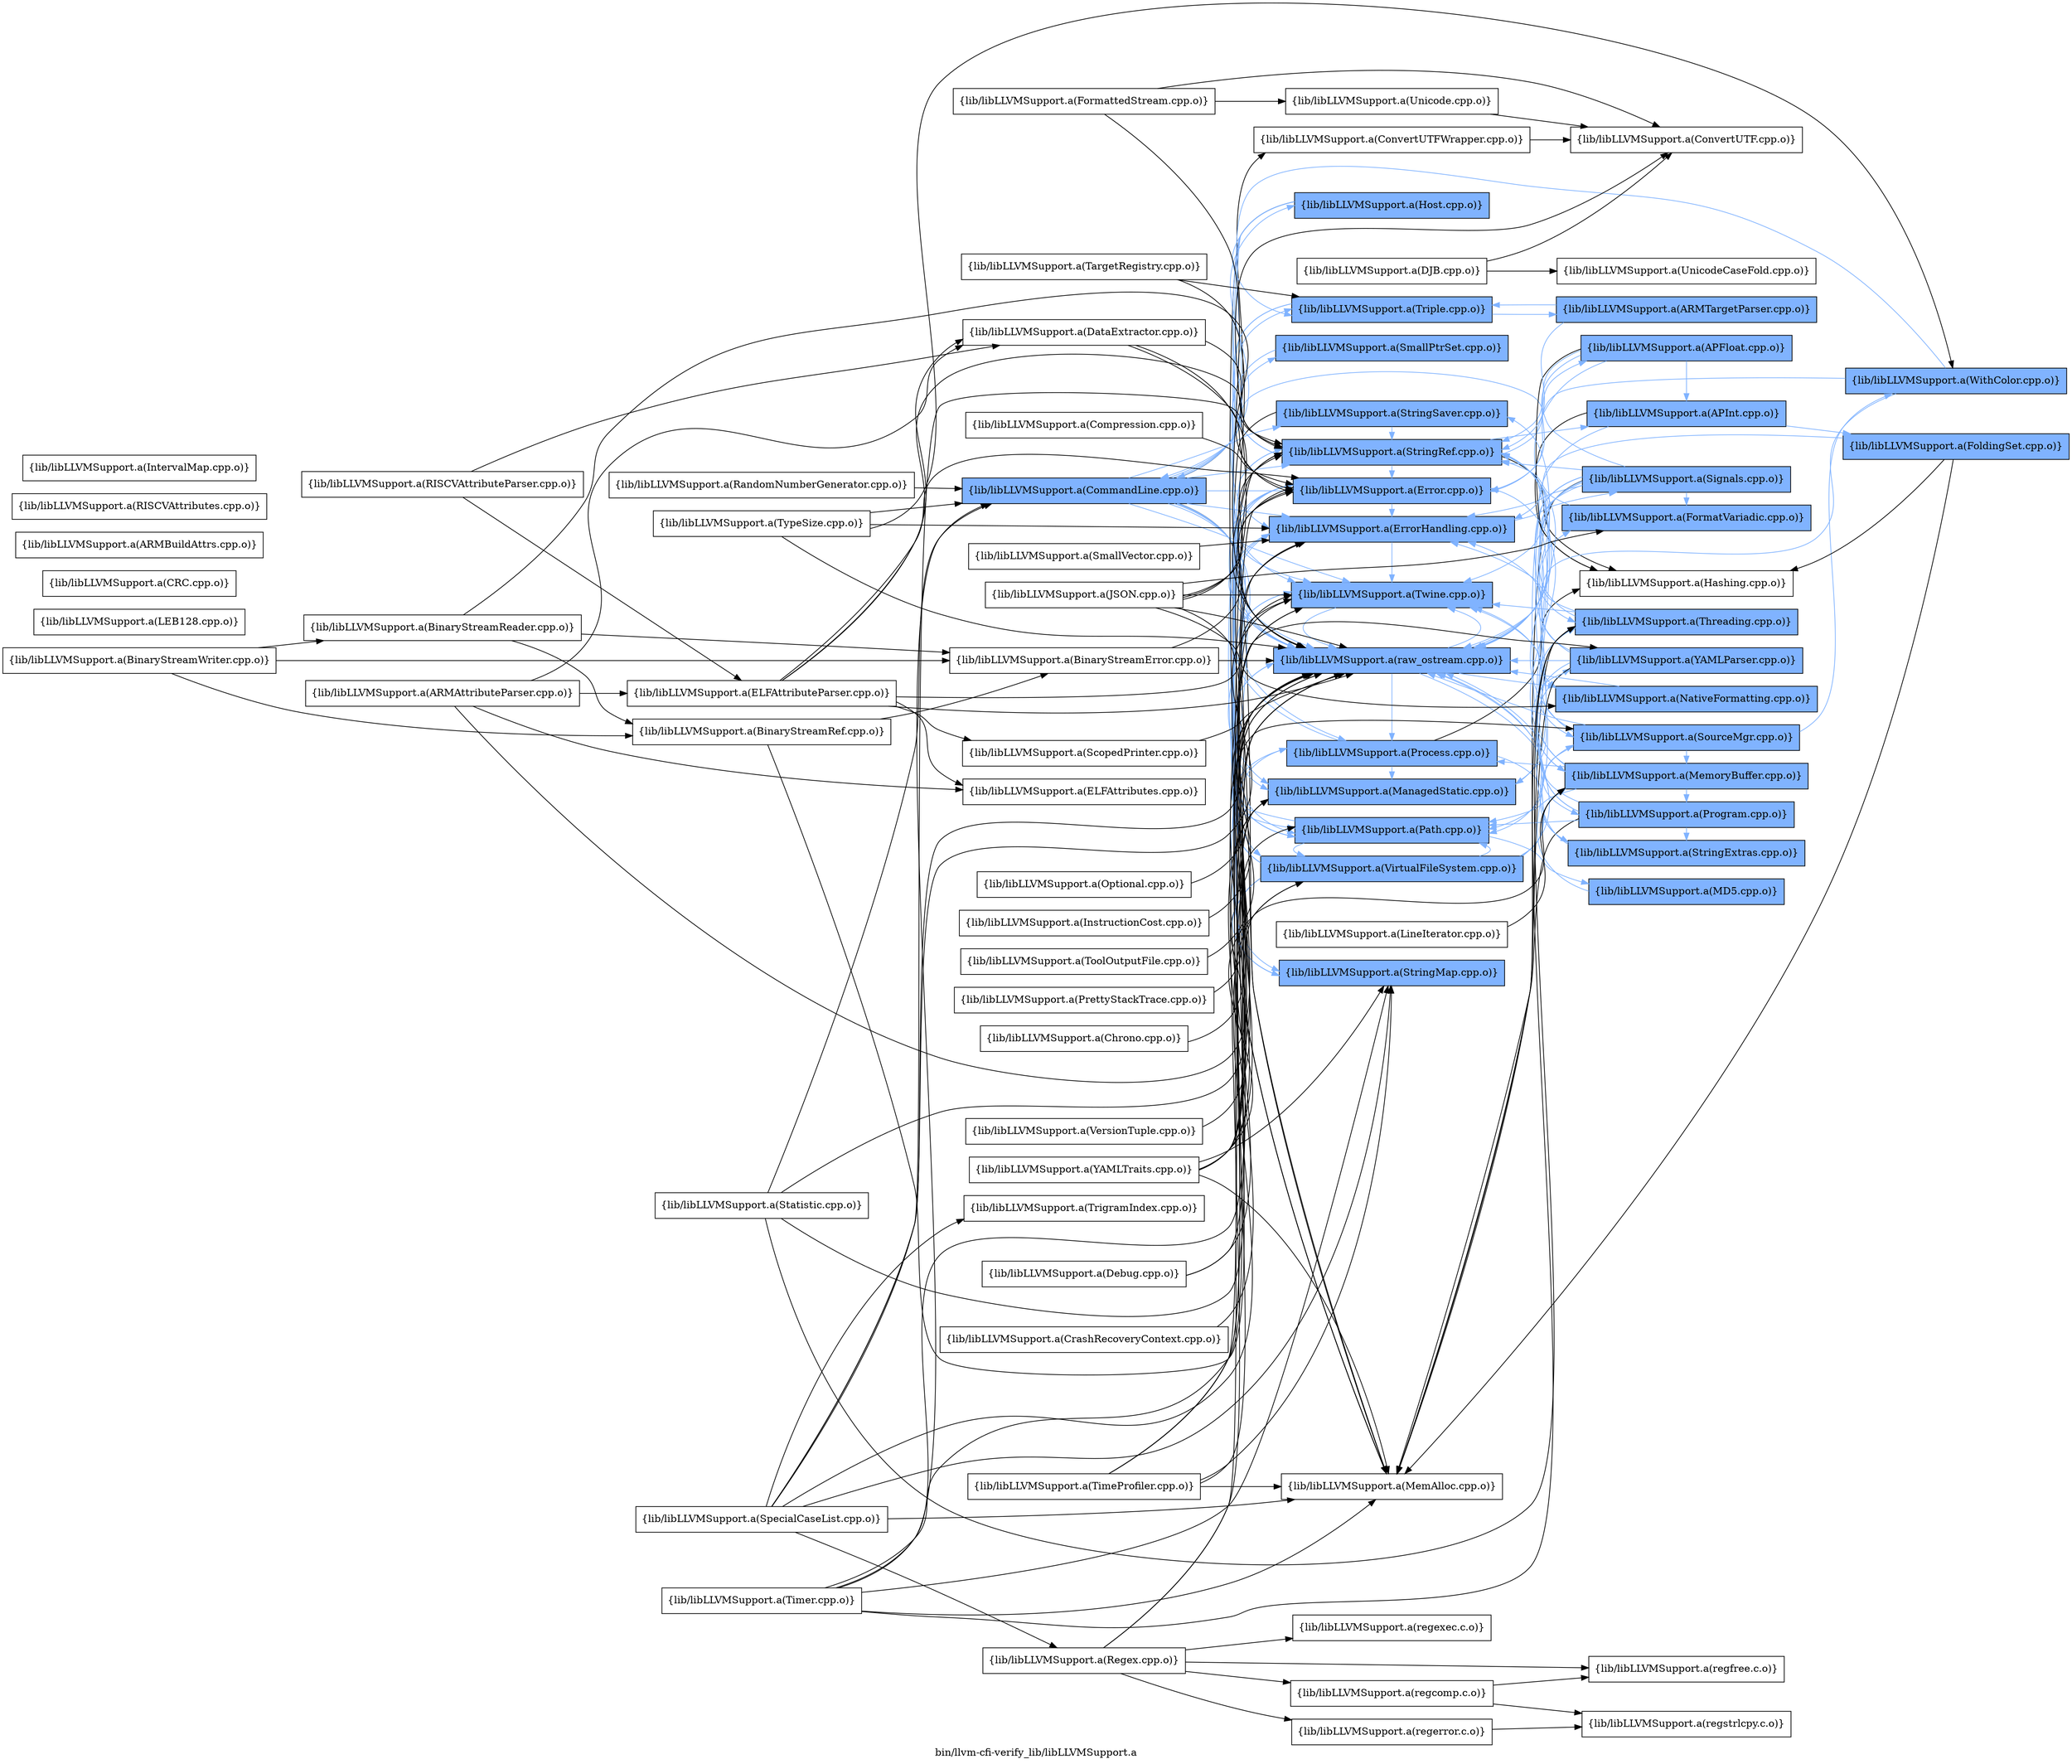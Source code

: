 digraph "bin/llvm-cfi-verify_lib/libLLVMSupport.a" {
	label="bin/llvm-cfi-verify_lib/libLLVMSupport.a";
	rankdir=LR;
	{ rank=same; Node0x5595463a0918;  }
	{ rank=same; Node0x55954638e6c8; Node0x55954638f938; Node0x55954638fc58; Node0x5595463929f8; Node0x55954638f118; Node0x55954638ef88; Node0x559546391558; Node0x559546391328; Node0x55954638f8e8; Node0x55954638e538; Node0x559546392548; Node0x559546391dc8; Node0x55954639f6f8; Node0x55954639a658; Node0x55954639b1e8; Node0x55954639b378;  }
	{ rank=same; Node0x55954638ed58; Node0x55954639d718; Node0x55954639ede8; Node0x5595463a1048; Node0x559546391aa8; Node0x55954638f078; Node0x55954638de58; Node0x5595463901f8; Node0x559546391af8; Node0x559546390fb8; Node0x559546391828; Node0x55954638de08; Node0x55954639c908; Node0x55954638e218; Node0x55954639c638;  }
	{ rank=same; Node0x5595463a0918;  }
	{ rank=same; Node0x55954638e6c8; Node0x55954638f938; Node0x55954638fc58; Node0x5595463929f8; Node0x55954638f118; Node0x55954638ef88; Node0x559546391558; Node0x559546391328; Node0x55954638f8e8; Node0x55954638e538; Node0x559546392548; Node0x559546391dc8; Node0x55954639f6f8; Node0x55954639a658; Node0x55954639b1e8; Node0x55954639b378;  }
	{ rank=same; Node0x55954638ed58; Node0x55954639d718; Node0x55954639ede8; Node0x5595463a1048; Node0x559546391aa8; Node0x55954638f078; Node0x55954638de58; Node0x5595463901f8; Node0x559546391af8; Node0x559546390fb8; Node0x559546391828; Node0x55954638de08; Node0x55954639c908; Node0x55954638e218; Node0x55954639c638;  }

	Node0x5595463a0918 [shape=record,shape=box,group=1,style=filled,fillcolor="0.600000 0.5 1",label="{lib/libLLVMSupport.a(CommandLine.cpp.o)}"];
	Node0x5595463a0918 -> Node0x55954638e6c8;
	Node0x5595463a0918 -> Node0x55954638f938[color="0.600000 0.5 1"];
	Node0x5595463a0918 -> Node0x55954638fc58[color="0.600000 0.5 1"];
	Node0x5595463a0918 -> Node0x5595463929f8[color="0.600000 0.5 1"];
	Node0x5595463a0918 -> Node0x55954638f118;
	Node0x5595463a0918 -> Node0x55954638ef88[color="0.600000 0.5 1"];
	Node0x5595463a0918 -> Node0x559546391558[color="0.600000 0.5 1"];
	Node0x5595463a0918 -> Node0x559546391328[color="0.600000 0.5 1"];
	Node0x5595463a0918 -> Node0x55954638f8e8[color="0.600000 0.5 1"];
	Node0x5595463a0918 -> Node0x55954638e538[color="0.600000 0.5 1"];
	Node0x5595463a0918 -> Node0x559546392548[color="0.600000 0.5 1"];
	Node0x5595463a0918 -> Node0x559546391dc8[color="0.600000 0.5 1"];
	Node0x5595463a0918 -> Node0x55954639f6f8[color="0.600000 0.5 1"];
	Node0x5595463a0918 -> Node0x55954639a658[color="0.600000 0.5 1"];
	Node0x5595463a0918 -> Node0x55954639b1e8[color="0.600000 0.5 1"];
	Node0x5595463a0918 -> Node0x55954639b378[color="0.600000 0.5 1"];
	Node0x55954638f938 [shape=record,shape=box,group=1,style=filled,fillcolor="0.600000 0.5 1",label="{lib/libLLVMSupport.a(Error.cpp.o)}"];
	Node0x55954638f938 -> Node0x55954638fc58[color="0.600000 0.5 1"];
	Node0x55954638f938 -> Node0x5595463929f8[color="0.600000 0.5 1"];
	Node0x55954638f938 -> Node0x559546392548[color="0.600000 0.5 1"];
	Node0x55954638f938 -> Node0x55954639f6f8[color="0.600000 0.5 1"];
	Node0x559546391828 [shape=record,shape=box,group=1,style=filled,fillcolor="0.600000 0.5 1",label="{lib/libLLVMSupport.a(FormatVariadic.cpp.o)}"];
	Node0x559546391828 -> Node0x55954638f8e8[color="0.600000 0.5 1"];
	Node0x55954638f118 [shape=record,shape=box,group=0,label="{lib/libLLVMSupport.a(MemAlloc.cpp.o)}"];
	Node0x5595463901f8 [shape=record,shape=box,group=1,style=filled,fillcolor="0.600000 0.5 1",label="{lib/libLLVMSupport.a(MemoryBuffer.cpp.o)}"];
	Node0x5595463901f8 -> Node0x55954638f938[color="0.600000 0.5 1"];
	Node0x5595463901f8 -> Node0x559546392548[color="0.600000 0.5 1"];
	Node0x5595463901f8 -> Node0x55954639b1e8[color="0.600000 0.5 1"];
	Node0x5595463901f8 -> Node0x55954639b378[color="0.600000 0.5 1"];
	Node0x5595463901f8 -> Node0x55954639c908[color="0.600000 0.5 1"];
	Node0x55954638de08 [shape=record,shape=box,group=1,style=filled,fillcolor="0.600000 0.5 1",label="{lib/libLLVMSupport.a(NativeFormatting.cpp.o)}"];
	Node0x55954638de08 -> Node0x55954639f6f8[color="0.600000 0.5 1"];
	Node0x559546392458 [shape=record,shape=box,group=0,label="{lib/libLLVMSupport.a(SpecialCaseList.cpp.o)}"];
	Node0x559546392458 -> Node0x55954638fc58;
	Node0x559546392458 -> Node0x55954638f118;
	Node0x559546392458 -> Node0x559546390d38;
	Node0x559546392458 -> Node0x559546391558;
	Node0x559546392458 -> Node0x55954638f8e8;
	Node0x559546392458 -> Node0x55954638e998;
	Node0x559546392458 -> Node0x559546392548;
	Node0x559546392458 -> Node0x559546391dc8;
	Node0x55954638f8e8 [shape=record,shape=box,group=1,style=filled,fillcolor="0.600000 0.5 1",label="{lib/libLLVMSupport.a(StringRef.cpp.o)}"];
	Node0x55954638f8e8 -> Node0x5595463a1048[color="0.600000 0.5 1"];
	Node0x55954638f8e8 -> Node0x55954638f938[color="0.600000 0.5 1"];
	Node0x55954638f8e8 -> Node0x559546391aa8;
	Node0x55954638f8e8 -> Node0x55954638f078[color="0.600000 0.5 1"];
	Node0x559546391dc8 [shape=record,shape=box,group=1,style=filled,fillcolor="0.600000 0.5 1",label="{lib/libLLVMSupport.a(VirtualFileSystem.cpp.o)}"];
	Node0x559546391dc8 -> Node0x55954638f938[color="0.600000 0.5 1"];
	Node0x559546391dc8 -> Node0x55954638f118;
	Node0x559546391dc8 -> Node0x5595463901f8[color="0.600000 0.5 1"];
	Node0x559546391dc8 -> Node0x559546391af8[color="0.600000 0.5 1"];
	Node0x559546391dc8 -> Node0x559546391558[color="0.600000 0.5 1"];
	Node0x559546391dc8 -> Node0x55954638f8e8[color="0.600000 0.5 1"];
	Node0x559546391dc8 -> Node0x559546392548[color="0.600000 0.5 1"];
	Node0x559546391dc8 -> Node0x559546390fb8[color="0.600000 0.5 1"];
	Node0x559546391dc8 -> Node0x55954639f6f8[color="0.600000 0.5 1"];
	Node0x559546391dc8 -> Node0x55954639b1e8[color="0.600000 0.5 1"];
	Node0x55954639f6f8 [shape=record,shape=box,group=1,style=filled,fillcolor="0.600000 0.5 1",label="{lib/libLLVMSupport.a(raw_ostream.cpp.o)}"];
	Node0x55954639f6f8 -> Node0x55954638f938[color="0.600000 0.5 1"];
	Node0x55954639f6f8 -> Node0x55954638fc58[color="0.600000 0.5 1"];
	Node0x55954639f6f8 -> Node0x559546391828[color="0.600000 0.5 1"];
	Node0x55954639f6f8 -> Node0x55954638de08[color="0.600000 0.5 1"];
	Node0x55954639f6f8 -> Node0x559546392548[color="0.600000 0.5 1"];
	Node0x55954639f6f8 -> Node0x55954639b1e8[color="0.600000 0.5 1"];
	Node0x55954639f6f8 -> Node0x55954639b378[color="0.600000 0.5 1"];
	Node0x55954639f6f8 -> Node0x55954639c908[color="0.600000 0.5 1"];
	Node0x5595463a1048 [shape=record,shape=box,group=1,style=filled,fillcolor="0.600000 0.5 1",label="{lib/libLLVMSupport.a(APInt.cpp.o)}"];
	Node0x5595463a1048 -> Node0x559546390ba8[color="0.600000 0.5 1"];
	Node0x5595463a1048 -> Node0x559546391aa8;
	Node0x5595463a1048 -> Node0x55954639f6f8[color="0.600000 0.5 1"];
	Node0x55954638fc58 [shape=record,shape=box,group=1,style=filled,fillcolor="0.600000 0.5 1",label="{lib/libLLVMSupport.a(ErrorHandling.cpp.o)}"];
	Node0x55954638fc58 -> Node0x559546392548[color="0.600000 0.5 1"];
	Node0x55954638fc58 -> Node0x55954639f6f8[color="0.600000 0.5 1"];
	Node0x55954638fc58 -> Node0x55954639d718[color="0.600000 0.5 1"];
	Node0x559546392548 [shape=record,shape=box,group=1,style=filled,fillcolor="0.600000 0.5 1",label="{lib/libLLVMSupport.a(Twine.cpp.o)}"];
	Node0x559546392548 -> Node0x55954639f6f8[color="0.600000 0.5 1"];
	Node0x55954638e538 [shape=record,shape=box,group=1,style=filled,fillcolor="0.600000 0.5 1",label="{lib/libLLVMSupport.a(Triple.cpp.o)}"];
	Node0x55954638e538 -> Node0x55954638f8e8[color="0.600000 0.5 1"];
	Node0x55954638e538 -> Node0x55954638de58[color="0.600000 0.5 1"];
	Node0x55954638e538 -> Node0x559546392548[color="0.600000 0.5 1"];
	Node0x55954639e7f8 [shape=record,shape=box,group=0,label="{lib/libLLVMSupport.a(TargetRegistry.cpp.o)}"];
	Node0x55954639e7f8 -> Node0x55954638e538;
	Node0x55954639e7f8 -> Node0x55954639f6f8;
	Node0x55954638ef88 [shape=record,shape=box,group=1,style=filled,fillcolor="0.600000 0.5 1",label="{lib/libLLVMSupport.a(SmallPtrSet.cpp.o)}"];
	Node0x55954638ef88 -> Node0x55954638fc58[color="0.600000 0.5 1"];
	Node0x559546391558 [shape=record,shape=box,group=1,style=filled,fillcolor="0.600000 0.5 1",label="{lib/libLLVMSupport.a(StringMap.cpp.o)}"];
	Node0x559546391558 -> Node0x55954638fc58[color="0.600000 0.5 1"];
	Node0x55954638e218 [shape=record,shape=box,group=1,style=filled,fillcolor="0.600000 0.5 1",label="{lib/libLLVMSupport.a(MD5.cpp.o)}"];
	Node0x55954638e218 -> Node0x55954639f6f8[color="0.600000 0.5 1"];
	Node0x559546391af8 [shape=record,shape=box,group=1,style=filled,fillcolor="0.600000 0.5 1",label="{lib/libLLVMSupport.a(SourceMgr.cpp.o)}"];
	Node0x559546391af8 -> Node0x5595463901f8[color="0.600000 0.5 1"];
	Node0x559546391af8 -> Node0x55954638f8e8[color="0.600000 0.5 1"];
	Node0x559546391af8 -> Node0x559546392548[color="0.600000 0.5 1"];
	Node0x559546391af8 -> Node0x559546391788[color="0.600000 0.5 1"];
	Node0x559546391af8 -> Node0x55954639f6f8[color="0.600000 0.5 1"];
	Node0x559546391af8 -> Node0x55954639b1e8[color="0.600000 0.5 1"];
	Node0x55954639b1e8 [shape=record,shape=box,group=1,style=filled,fillcolor="0.600000 0.5 1",label="{lib/libLLVMSupport.a(Path.cpp.o)}"];
	Node0x55954639b1e8 -> Node0x55954638f938[color="0.600000 0.5 1"];
	Node0x55954639b1e8 -> Node0x55954638e218[color="0.600000 0.5 1"];
	Node0x55954639b1e8 -> Node0x55954638f8e8[color="0.600000 0.5 1"];
	Node0x55954639b1e8 -> Node0x559546392548[color="0.600000 0.5 1"];
	Node0x55954639b1e8 -> Node0x559546391dc8[color="0.600000 0.5 1"];
	Node0x55954639b1e8 -> Node0x55954639b378[color="0.600000 0.5 1"];
	Node0x55954639d718 [shape=record,shape=box,group=1,style=filled,fillcolor="0.600000 0.5 1",label="{lib/libLLVMSupport.a(Signals.cpp.o)}"];
	Node0x55954639d718 -> Node0x5595463a0918[color="0.600000 0.5 1"];
	Node0x55954639d718 -> Node0x55954638fc58[color="0.600000 0.5 1"];
	Node0x55954639d718 -> Node0x559546391828[color="0.600000 0.5 1"];
	Node0x55954639d718 -> Node0x5595463929f8[color="0.600000 0.5 1"];
	Node0x55954639d718 -> Node0x55954638f118;
	Node0x55954639d718 -> Node0x5595463901f8[color="0.600000 0.5 1"];
	Node0x55954639d718 -> Node0x55954638de08[color="0.600000 0.5 1"];
	Node0x55954639d718 -> Node0x55954638f8e8[color="0.600000 0.5 1"];
	Node0x55954639d718 -> Node0x559546392548[color="0.600000 0.5 1"];
	Node0x55954639d718 -> Node0x55954639f6f8[color="0.600000 0.5 1"];
	Node0x55954639d718 -> Node0x55954639b1e8[color="0.600000 0.5 1"];
	Node0x55954639d718 -> Node0x55954639ede8[color="0.600000 0.5 1"];
	Node0x559546391aa8 [shape=record,shape=box,group=0,label="{lib/libLLVMSupport.a(Hashing.cpp.o)}"];
	Node0x559546392728 [shape=record,shape=box,group=0,label="{lib/libLLVMSupport.a(LEB128.cpp.o)}"];
	Node0x55954638e448 [shape=record,shape=box,group=0,label="{lib/libLLVMSupport.a(CRC.cpp.o)}"];
	Node0x559546390ba8 [shape=record,shape=box,group=1,style=filled,fillcolor="0.600000 0.5 1",label="{lib/libLLVMSupport.a(FoldingSet.cpp.o)}"];
	Node0x559546390ba8 -> Node0x55954638fc58[color="0.600000 0.5 1"];
	Node0x559546390ba8 -> Node0x559546391aa8;
	Node0x559546390ba8 -> Node0x55954638f118;
	Node0x55954638e6c8 [shape=record,shape=box,group=0,label="{lib/libLLVMSupport.a(ConvertUTFWrapper.cpp.o)}"];
	Node0x55954638e6c8 -> Node0x55954638ed58;
	Node0x5595463929f8 [shape=record,shape=box,group=1,style=filled,fillcolor="0.600000 0.5 1",label="{lib/libLLVMSupport.a(ManagedStatic.cpp.o)}"];
	Node0x5595463929f8 -> Node0x55954639ede8[color="0.600000 0.5 1"];
	Node0x559546391328 [shape=record,shape=box,group=1,style=filled,fillcolor="0.600000 0.5 1",label="{lib/libLLVMSupport.a(StringSaver.cpp.o)}"];
	Node0x559546391328 -> Node0x55954638f118;
	Node0x559546391328 -> Node0x55954638f8e8[color="0.600000 0.5 1"];
	Node0x55954639a658 [shape=record,shape=box,group=1,style=filled,fillcolor="0.600000 0.5 1",label="{lib/libLLVMSupport.a(Host.cpp.o)}"];
	Node0x55954639a658 -> Node0x55954638f118;
	Node0x55954639a658 -> Node0x559546391558[color="0.600000 0.5 1"];
	Node0x55954639a658 -> Node0x55954638f8e8[color="0.600000 0.5 1"];
	Node0x55954639a658 -> Node0x55954638e538[color="0.600000 0.5 1"];
	Node0x55954639a658 -> Node0x55954639f6f8[color="0.600000 0.5 1"];
	Node0x55954639b378 [shape=record,shape=box,group=1,style=filled,fillcolor="0.600000 0.5 1",label="{lib/libLLVMSupport.a(Process.cpp.o)}"];
	Node0x55954639b378 -> Node0x55954638f938[color="0.600000 0.5 1"];
	Node0x55954639b378 -> Node0x559546391aa8;
	Node0x55954639b378 -> Node0x5595463929f8[color="0.600000 0.5 1"];
	Node0x55954639b378 -> Node0x55954639b1e8[color="0.600000 0.5 1"];
	Node0x55954639b378 -> Node0x55954639c638[color="0.600000 0.5 1"];
	Node0x55954639da38 [shape=record,shape=box,group=0,label="{lib/libLLVMSupport.a(Compression.cpp.o)}"];
	Node0x55954639da38 -> Node0x55954638f938;
	Node0x55954638ed58 [shape=record,shape=box,group=0,label="{lib/libLLVMSupport.a(ConvertUTF.cpp.o)}"];
	Node0x5595463906f8 [shape=record,shape=box,group=0,label="{lib/libLLVMSupport.a(Debug.cpp.o)}"];
	Node0x5595463906f8 -> Node0x5595463929f8;
	Node0x5595463906f8 -> Node0x55954639f6f8;
	Node0x55954639ede8 [shape=record,shape=box,group=1,style=filled,fillcolor="0.600000 0.5 1",label="{lib/libLLVMSupport.a(Threading.cpp.o)}"];
	Node0x55954639ede8 -> Node0x55954638fc58[color="0.600000 0.5 1"];
	Node0x55954639ede8 -> Node0x55954638f118;
	Node0x55954639ede8 -> Node0x55954638f8e8[color="0.600000 0.5 1"];
	Node0x55954639ede8 -> Node0x559546392548[color="0.600000 0.5 1"];
	Node0x55954639c908 [shape=record,shape=box,group=1,style=filled,fillcolor="0.600000 0.5 1",label="{lib/libLLVMSupport.a(Program.cpp.o)}"];
	Node0x55954639c908 -> Node0x55954638f118;
	Node0x55954639c908 -> Node0x559546391328[color="0.600000 0.5 1"];
	Node0x55954639c908 -> Node0x55954638f8e8[color="0.600000 0.5 1"];
	Node0x55954639c908 -> Node0x55954639f6f8[color="0.600000 0.5 1"];
	Node0x55954639c908 -> Node0x55954639b1e8[color="0.600000 0.5 1"];
	Node0x55954639c908 -> Node0x55954639c638[color="0.600000 0.5 1"];
	Node0x559546391e18 [shape=record,shape=box,group=0,label="{lib/libLLVMSupport.a(SmallVector.cpp.o)}"];
	Node0x559546391e18 -> Node0x55954638fc58;
	Node0x559546391788 [shape=record,shape=box,group=1,style=filled,fillcolor="0.600000 0.5 1",label="{lib/libLLVMSupport.a(WithColor.cpp.o)}"];
	Node0x559546391788 -> Node0x5595463a0918[color="0.600000 0.5 1"];
	Node0x559546391788 -> Node0x55954638f938[color="0.600000 0.5 1"];
	Node0x559546391788 -> Node0x55954639f6f8[color="0.600000 0.5 1"];
	Node0x559546390d38 [shape=record,shape=box,group=0,label="{lib/libLLVMSupport.a(Regex.cpp.o)}"];
	Node0x559546390d38 -> Node0x55954638f8e8;
	Node0x559546390d38 -> Node0x559546392548;
	Node0x559546390d38 -> Node0x55954639d538;
	Node0x559546390d38 -> Node0x55954639d998;
	Node0x559546390d38 -> Node0x55954639e078;
	Node0x559546390d38 -> Node0x55954639e8e8;
	Node0x55954638e998 [shape=record,shape=box,group=0,label="{lib/libLLVMSupport.a(TrigramIndex.cpp.o)}"];
	Node0x55954639d538 [shape=record,shape=box,group=0,label="{lib/libLLVMSupport.a(regcomp.c.o)}"];
	Node0x55954639d538 -> Node0x55954639e8e8;
	Node0x55954639d538 -> Node0x55954639f068;
	Node0x55954639d998 [shape=record,shape=box,group=0,label="{lib/libLLVMSupport.a(regerror.c.o)}"];
	Node0x55954639d998 -> Node0x55954639f068;
	Node0x55954639e078 [shape=record,shape=box,group=0,label="{lib/libLLVMSupport.a(regexec.c.o)}"];
	Node0x55954639e8e8 [shape=record,shape=box,group=0,label="{lib/libLLVMSupport.a(regfree.c.o)}"];
	Node0x55954638f078 [shape=record,shape=box,group=1,style=filled,fillcolor="0.600000 0.5 1",label="{lib/libLLVMSupport.a(APFloat.cpp.o)}"];
	Node0x55954638f078 -> Node0x5595463a1048[color="0.600000 0.5 1"];
	Node0x55954638f078 -> Node0x55954638f938[color="0.600000 0.5 1"];
	Node0x55954638f078 -> Node0x559546391aa8;
	Node0x55954638f078 -> Node0x55954638f8e8[color="0.600000 0.5 1"];
	Node0x55954638f078 -> Node0x55954639f6f8[color="0.600000 0.5 1"];
	Node0x55954638de58 [shape=record,shape=box,group=1,style=filled,fillcolor="0.600000 0.5 1",label="{lib/libLLVMSupport.a(ARMTargetParser.cpp.o)}"];
	Node0x55954638de58 -> Node0x55954638f8e8[color="0.600000 0.5 1"];
	Node0x55954638de58 -> Node0x55954638e538[color="0.600000 0.5 1"];
	Node0x559546390fb8 [shape=record,shape=box,group=1,style=filled,fillcolor="0.600000 0.5 1",label="{lib/libLLVMSupport.a(YAMLParser.cpp.o)}"];
	Node0x559546390fb8 -> Node0x55954638fc58[color="0.600000 0.5 1"];
	Node0x559546390fb8 -> Node0x55954638f118;
	Node0x559546390fb8 -> Node0x5595463901f8[color="0.600000 0.5 1"];
	Node0x559546390fb8 -> Node0x559546391af8[color="0.600000 0.5 1"];
	Node0x559546390fb8 -> Node0x55954638f8e8[color="0.600000 0.5 1"];
	Node0x559546390fb8 -> Node0x55954639f6f8[color="0.600000 0.5 1"];
	Node0x5595463908d8 [shape=record,shape=box,group=0,label="{lib/libLLVMSupport.a(Unicode.cpp.o)}"];
	Node0x5595463908d8 -> Node0x55954638ed58;
	Node0x55954639f068 [shape=record,shape=box,group=0,label="{lib/libLLVMSupport.a(regstrlcpy.c.o)}"];
	Node0x55954639c638 [shape=record,shape=box,group=1,style=filled,fillcolor="0.600000 0.5 1",label="{lib/libLLVMSupport.a(StringExtras.cpp.o)}"];
	Node0x55954639c638 -> Node0x55954638f8e8[color="0.600000 0.5 1"];
	Node0x55954639c638 -> Node0x55954639f6f8[color="0.600000 0.5 1"];
	Node0x55954639c098 [shape=record,shape=box,group=0,label="{lib/libLLVMSupport.a(CrashRecoveryContext.cpp.o)}"];
	Node0x55954639c098 -> Node0x5595463929f8;
	Node0x55954638e808 [shape=record,shape=box,group=0,label="{lib/libLLVMSupport.a(DataExtractor.cpp.o)}"];
	Node0x55954638e808 -> Node0x55954638f938;
	Node0x55954638e808 -> Node0x55954638f8e8;
	Node0x55954638e808 -> Node0x55954639f6f8;
	Node0x5595463a0788 [shape=record,shape=box,group=0,label="{lib/libLLVMSupport.a(ARMBuildAttrs.cpp.o)}"];
	Node0x55954639ed48 [shape=record,shape=box,group=0,label="{lib/libLLVMSupport.a(ELFAttributeParser.cpp.o)}"];
	Node0x55954639ed48 -> Node0x55954638f938;
	Node0x55954639ed48 -> Node0x55954638f8e8;
	Node0x55954639ed48 -> Node0x559546392548;
	Node0x55954639ed48 -> Node0x55954639f6f8;
	Node0x55954639ed48 -> Node0x55954638e808;
	Node0x55954639ed48 -> Node0x55954639ce08;
	Node0x55954639ed48 -> Node0x55954639d588;
	Node0x55954639dd58 [shape=record,shape=box,group=0,label="{lib/libLLVMSupport.a(RISCVAttributes.cpp.o)}"];
	Node0x55954639e5c8 [shape=record,shape=box,group=0,label="{lib/libLLVMSupport.a(ARMAttributeParser.cpp.o)}"];
	Node0x55954639e5c8 -> Node0x55954639f6f8;
	Node0x55954639e5c8 -> Node0x55954638e808;
	Node0x55954639e5c8 -> Node0x55954639ed48;
	Node0x55954639e5c8 -> Node0x55954639ce08;
	Node0x55954639ce08 [shape=record,shape=box,group=0,label="{lib/libLLVMSupport.a(ELFAttributes.cpp.o)}"];
	Node0x55954639d588 [shape=record,shape=box,group=0,label="{lib/libLLVMSupport.a(ScopedPrinter.cpp.o)}"];
	Node0x55954639d588 -> Node0x55954639f6f8;
	Node0x55954639b878 [shape=record,shape=box,group=0,label="{lib/libLLVMSupport.a(RISCVAttributeParser.cpp.o)}"];
	Node0x55954639b878 -> Node0x55954638e808;
	Node0x55954639b878 -> Node0x55954639ed48;
	Node0x55954639cc28 [shape=record,shape=box,group=0,label="{lib/libLLVMSupport.a(BinaryStreamReader.cpp.o)}"];
	Node0x55954639cc28 -> Node0x55954638f938;
	Node0x55954639cc28 -> Node0x55954639a6a8;
	Node0x55954639cc28 -> Node0x559546396f08;
	Node0x55954639a6a8 [shape=record,shape=box,group=0,label="{lib/libLLVMSupport.a(BinaryStreamRef.cpp.o)}"];
	Node0x55954639a6a8 -> Node0x559546391dc8;
	Node0x55954639a6a8 -> Node0x559546396f08;
	Node0x559546396f08 [shape=record,shape=box,group=0,label="{lib/libLLVMSupport.a(BinaryStreamError.cpp.o)}"];
	Node0x559546396f08 -> Node0x55954638f938;
	Node0x559546396f08 -> Node0x55954639f6f8;
	Node0x5595463950b8 [shape=record,shape=box,group=0,label="{lib/libLLVMSupport.a(TypeSize.cpp.o)}"];
	Node0x5595463950b8 -> Node0x5595463a0918;
	Node0x5595463950b8 -> Node0x55954638fc58;
	Node0x5595463950b8 -> Node0x559546391788;
	Node0x5595463950b8 -> Node0x55954639f6f8;
	Node0x55954639f8d8 [shape=record,shape=box,group=0,label="{lib/libLLVMSupport.a(IntervalMap.cpp.o)}"];
	Node0x5595463a0648 [shape=record,shape=box,group=0,label="{lib/libLLVMSupport.a(BinaryStreamWriter.cpp.o)}"];
	Node0x5595463a0648 -> Node0x55954639cc28;
	Node0x5595463a0648 -> Node0x55954639a6a8;
	Node0x5595463a0648 -> Node0x559546396f08;
	Node0x55954639cb88 [shape=record,shape=box,group=0,label="{lib/libLLVMSupport.a(DJB.cpp.o)}"];
	Node0x55954639cb88 -> Node0x55954638ed58;
	Node0x55954639cb88 -> Node0x55954639ba58;
	Node0x55954639ba58 [shape=record,shape=box,group=0,label="{lib/libLLVMSupport.a(UnicodeCaseFold.cpp.o)}"];
	Node0x5595463a0328 [shape=record,shape=box,group=0,label="{lib/libLLVMSupport.a(Optional.cpp.o)}"];
	Node0x5595463a0328 -> Node0x55954639f6f8;
	Node0x559546395248 [shape=record,shape=box,group=0,label="{lib/libLLVMSupport.a(FormattedStream.cpp.o)}"];
	Node0x559546395248 -> Node0x55954638ed58;
	Node0x559546395248 -> Node0x5595463908d8;
	Node0x559546395248 -> Node0x55954639f6f8;
	Node0x55954639fd38 [shape=record,shape=box,group=0,label="{lib/libLLVMSupport.a(InstructionCost.cpp.o)}"];
	Node0x55954639fd38 -> Node0x55954639f6f8;
	Node0x559546393df8 [shape=record,shape=box,group=0,label="{lib/libLLVMSupport.a(ToolOutputFile.cpp.o)}"];
	Node0x559546393df8 -> Node0x55954639f6f8;
	Node0x559546390748 [shape=record,shape=box,group=0,label="{lib/libLLVMSupport.a(RandomNumberGenerator.cpp.o)}"];
	Node0x559546390748 -> Node0x5595463a0918;
	Node0x55954638f988 [shape=record,shape=box,group=0,label="{lib/libLLVMSupport.a(Statistic.cpp.o)}"];
	Node0x55954638f988 -> Node0x5595463a0918;
	Node0x55954638f988 -> Node0x5595463929f8;
	Node0x55954638f988 -> Node0x55954639f6f8;
	Node0x55954638f988 -> Node0x55954639ede8;
	Node0x5595463983a8 [shape=record,shape=box,group=0,label="{lib/libLLVMSupport.a(Timer.cpp.o)}"];
	Node0x5595463983a8 -> Node0x5595463a0918;
	Node0x5595463983a8 -> Node0x5595463929f8;
	Node0x5595463983a8 -> Node0x55954638f118;
	Node0x5595463983a8 -> Node0x559546391558;
	Node0x5595463983a8 -> Node0x55954639f6f8;
	Node0x5595463983a8 -> Node0x55954639ede8;
	Node0x55954638dd68 [shape=record,shape=box,group=0,label="{lib/libLLVMSupport.a(TimeProfiler.cpp.o)}"];
	Node0x55954638dd68 -> Node0x55954638f938;
	Node0x55954638dd68 -> Node0x55954638f118;
	Node0x55954638dd68 -> Node0x559546391558;
	Node0x55954638dd68 -> Node0x559546392548;
	Node0x55954638dd68 -> Node0x55954639f6f8;
	Node0x55954638dd68 -> Node0x55954639b1e8;
	Node0x5595463a1598 [shape=record,shape=box,group=0,label="{lib/libLLVMSupport.a(JSON.cpp.o)}"];
	Node0x5595463a1598 -> Node0x55954638ed58;
	Node0x5595463a1598 -> Node0x55954638f938;
	Node0x5595463a1598 -> Node0x559546391828;
	Node0x5595463a1598 -> Node0x55954638f118;
	Node0x5595463a1598 -> Node0x55954638de08;
	Node0x5595463a1598 -> Node0x55954638f8e8;
	Node0x5595463a1598 -> Node0x559546392548;
	Node0x5595463a1598 -> Node0x55954639f6f8;
	Node0x5595463a06e8 [shape=record,shape=box,group=0,label="{lib/libLLVMSupport.a(PrettyStackTrace.cpp.o)}"];
	Node0x5595463a06e8 -> Node0x55954639f6f8;
	Node0x5595463988f8 [shape=record,shape=box,group=0,label="{lib/libLLVMSupport.a(Chrono.cpp.o)}"];
	Node0x5595463988f8 -> Node0x55954639f6f8;
	Node0x55954639b7d8 [shape=record,shape=box,group=0,label="{lib/libLLVMSupport.a(YAMLTraits.cpp.o)}"];
	Node0x55954639b7d8 -> Node0x55954638fc58;
	Node0x55954639b7d8 -> Node0x55954638f118;
	Node0x55954639b7d8 -> Node0x5595463901f8;
	Node0x55954639b7d8 -> Node0x559546391af8;
	Node0x55954639b7d8 -> Node0x559546391558;
	Node0x55954639b7d8 -> Node0x55954638f8e8;
	Node0x55954639b7d8 -> Node0x559546392548;
	Node0x55954639b7d8 -> Node0x559546390fb8;
	Node0x55954639b7d8 -> Node0x55954639f6f8;
	Node0x55954639a6f8 [shape=record,shape=box,group=0,label="{lib/libLLVMSupport.a(LineIterator.cpp.o)}"];
	Node0x55954639a6f8 -> Node0x5595463901f8;
	Node0x55954639a9c8 [shape=record,shape=box,group=0,label="{lib/libLLVMSupport.a(VersionTuple.cpp.o)}"];
	Node0x55954639a9c8 -> Node0x55954639f6f8;
}
